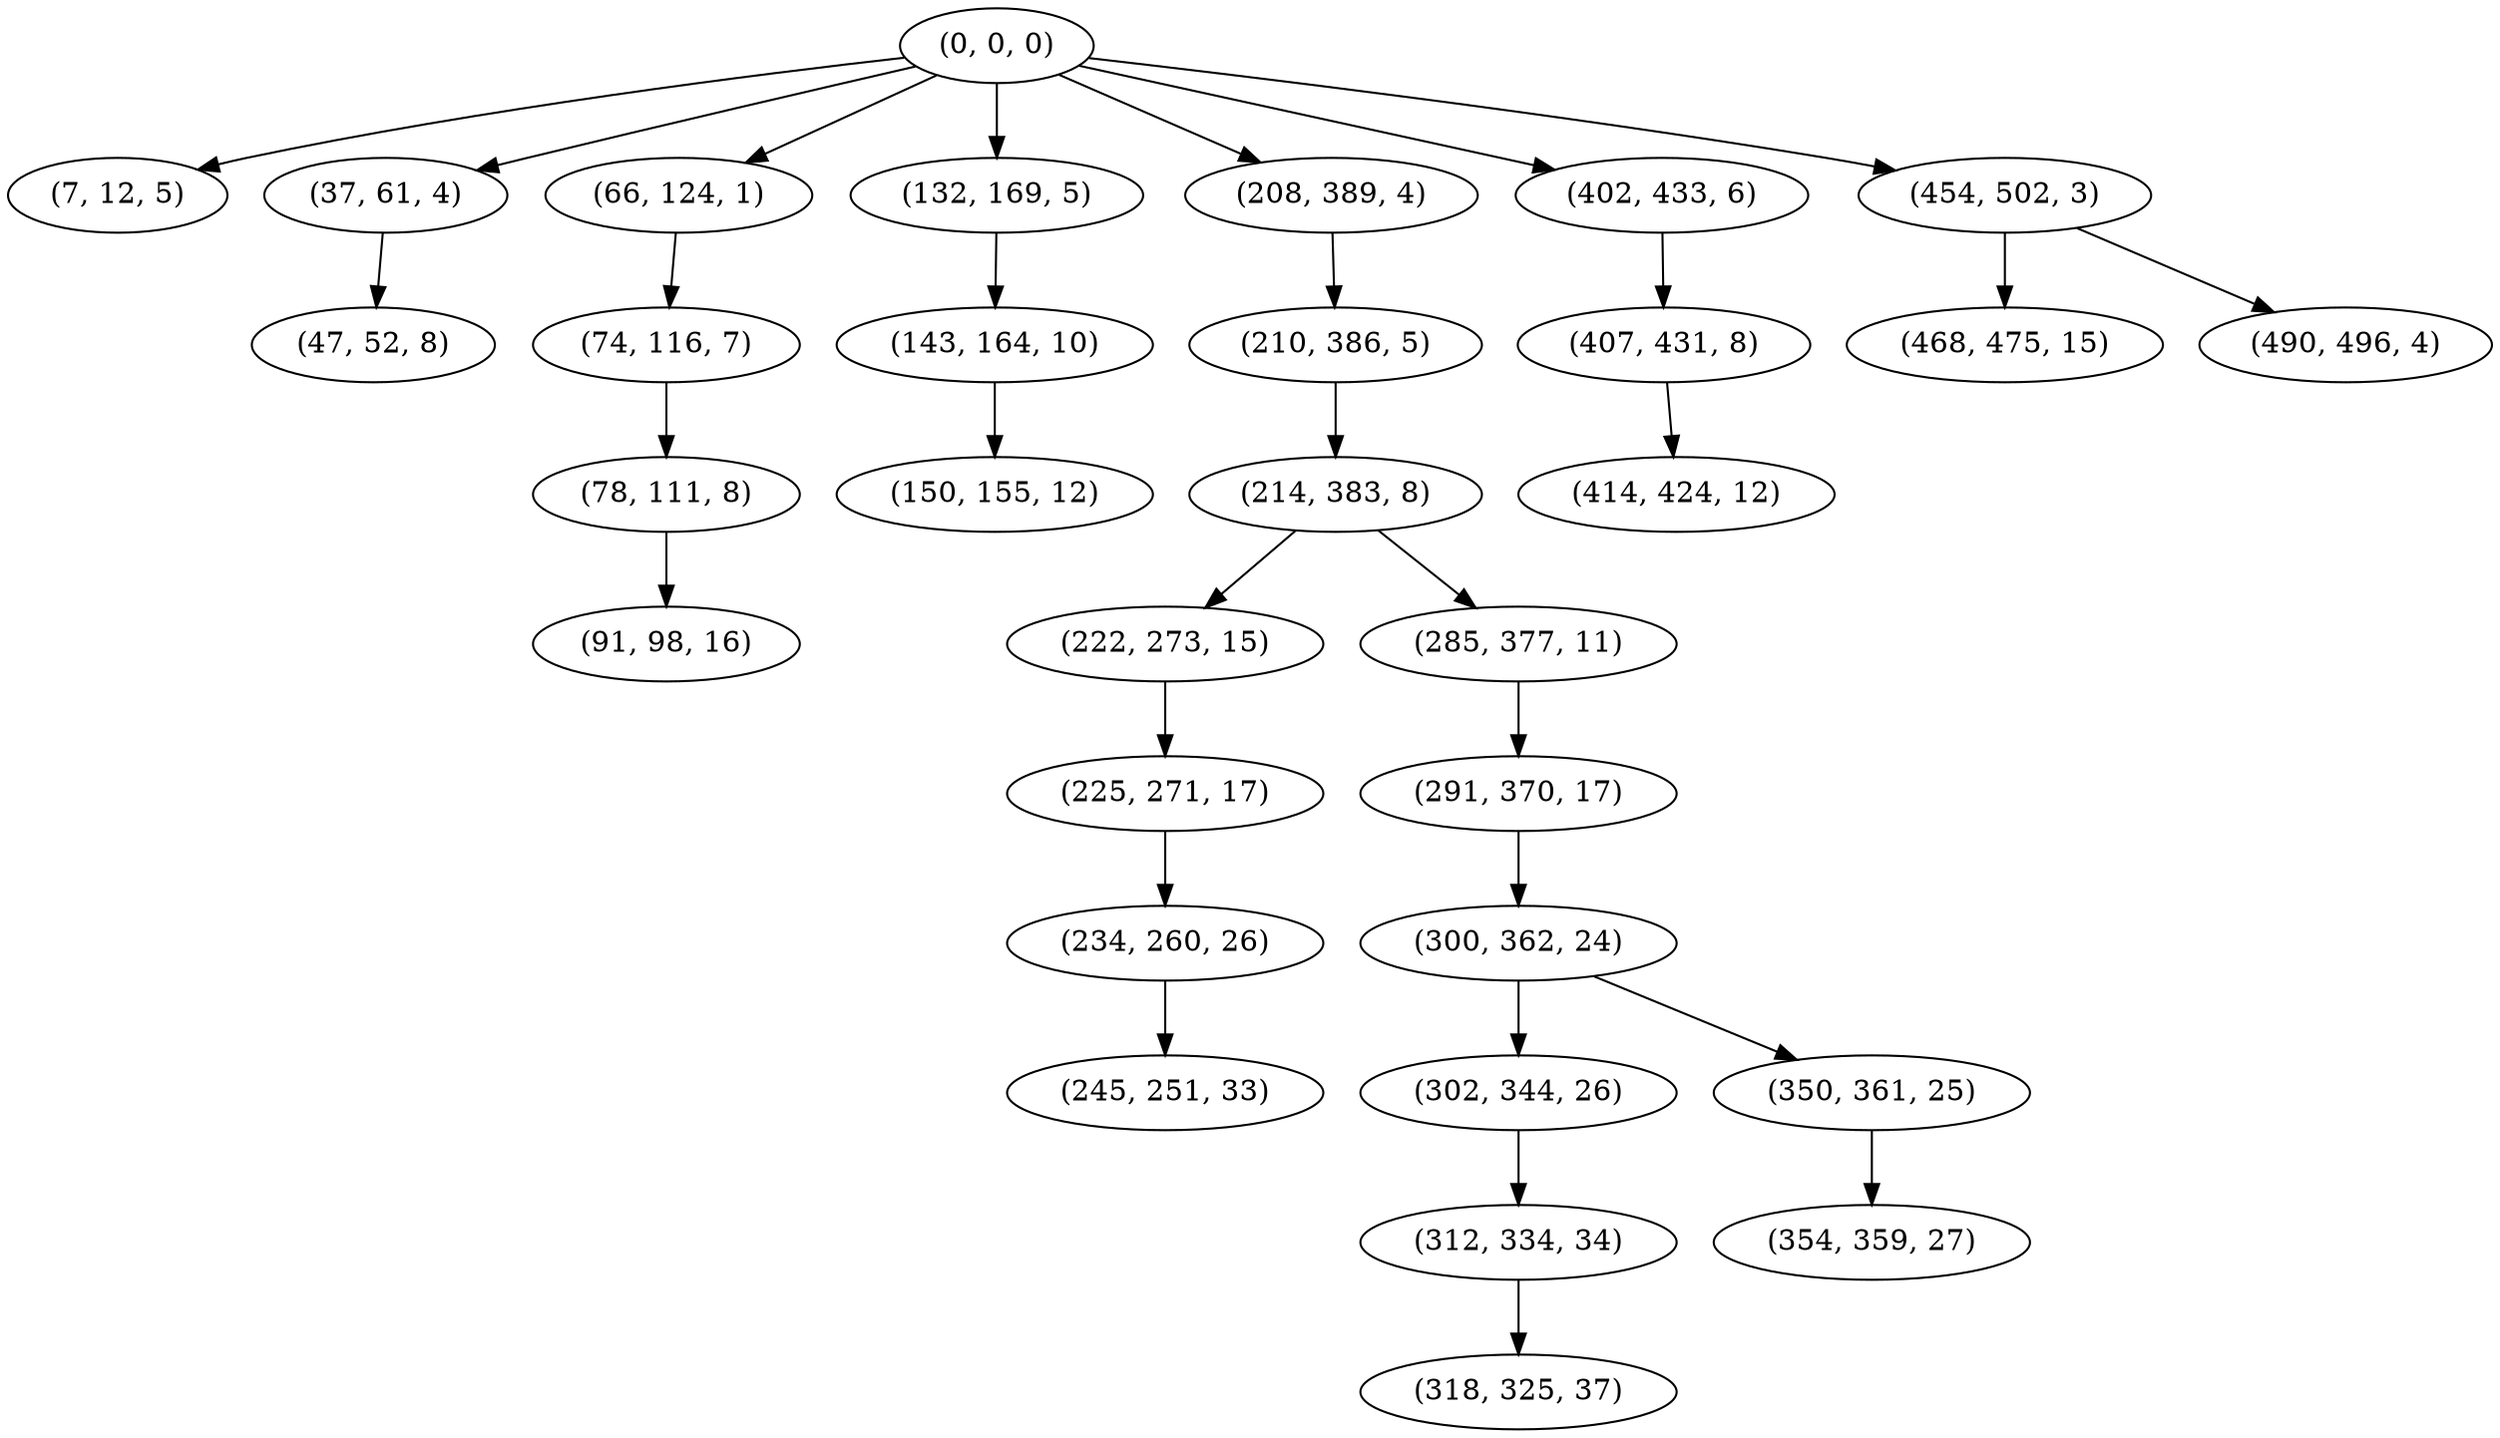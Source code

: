 digraph tree {
    "(0, 0, 0)";
    "(7, 12, 5)";
    "(37, 61, 4)";
    "(47, 52, 8)";
    "(66, 124, 1)";
    "(74, 116, 7)";
    "(78, 111, 8)";
    "(91, 98, 16)";
    "(132, 169, 5)";
    "(143, 164, 10)";
    "(150, 155, 12)";
    "(208, 389, 4)";
    "(210, 386, 5)";
    "(214, 383, 8)";
    "(222, 273, 15)";
    "(225, 271, 17)";
    "(234, 260, 26)";
    "(245, 251, 33)";
    "(285, 377, 11)";
    "(291, 370, 17)";
    "(300, 362, 24)";
    "(302, 344, 26)";
    "(312, 334, 34)";
    "(318, 325, 37)";
    "(350, 361, 25)";
    "(354, 359, 27)";
    "(402, 433, 6)";
    "(407, 431, 8)";
    "(414, 424, 12)";
    "(454, 502, 3)";
    "(468, 475, 15)";
    "(490, 496, 4)";
    "(0, 0, 0)" -> "(7, 12, 5)";
    "(0, 0, 0)" -> "(37, 61, 4)";
    "(0, 0, 0)" -> "(66, 124, 1)";
    "(0, 0, 0)" -> "(132, 169, 5)";
    "(0, 0, 0)" -> "(208, 389, 4)";
    "(0, 0, 0)" -> "(402, 433, 6)";
    "(0, 0, 0)" -> "(454, 502, 3)";
    "(37, 61, 4)" -> "(47, 52, 8)";
    "(66, 124, 1)" -> "(74, 116, 7)";
    "(74, 116, 7)" -> "(78, 111, 8)";
    "(78, 111, 8)" -> "(91, 98, 16)";
    "(132, 169, 5)" -> "(143, 164, 10)";
    "(143, 164, 10)" -> "(150, 155, 12)";
    "(208, 389, 4)" -> "(210, 386, 5)";
    "(210, 386, 5)" -> "(214, 383, 8)";
    "(214, 383, 8)" -> "(222, 273, 15)";
    "(214, 383, 8)" -> "(285, 377, 11)";
    "(222, 273, 15)" -> "(225, 271, 17)";
    "(225, 271, 17)" -> "(234, 260, 26)";
    "(234, 260, 26)" -> "(245, 251, 33)";
    "(285, 377, 11)" -> "(291, 370, 17)";
    "(291, 370, 17)" -> "(300, 362, 24)";
    "(300, 362, 24)" -> "(302, 344, 26)";
    "(300, 362, 24)" -> "(350, 361, 25)";
    "(302, 344, 26)" -> "(312, 334, 34)";
    "(312, 334, 34)" -> "(318, 325, 37)";
    "(350, 361, 25)" -> "(354, 359, 27)";
    "(402, 433, 6)" -> "(407, 431, 8)";
    "(407, 431, 8)" -> "(414, 424, 12)";
    "(454, 502, 3)" -> "(468, 475, 15)";
    "(454, 502, 3)" -> "(490, 496, 4)";
}
